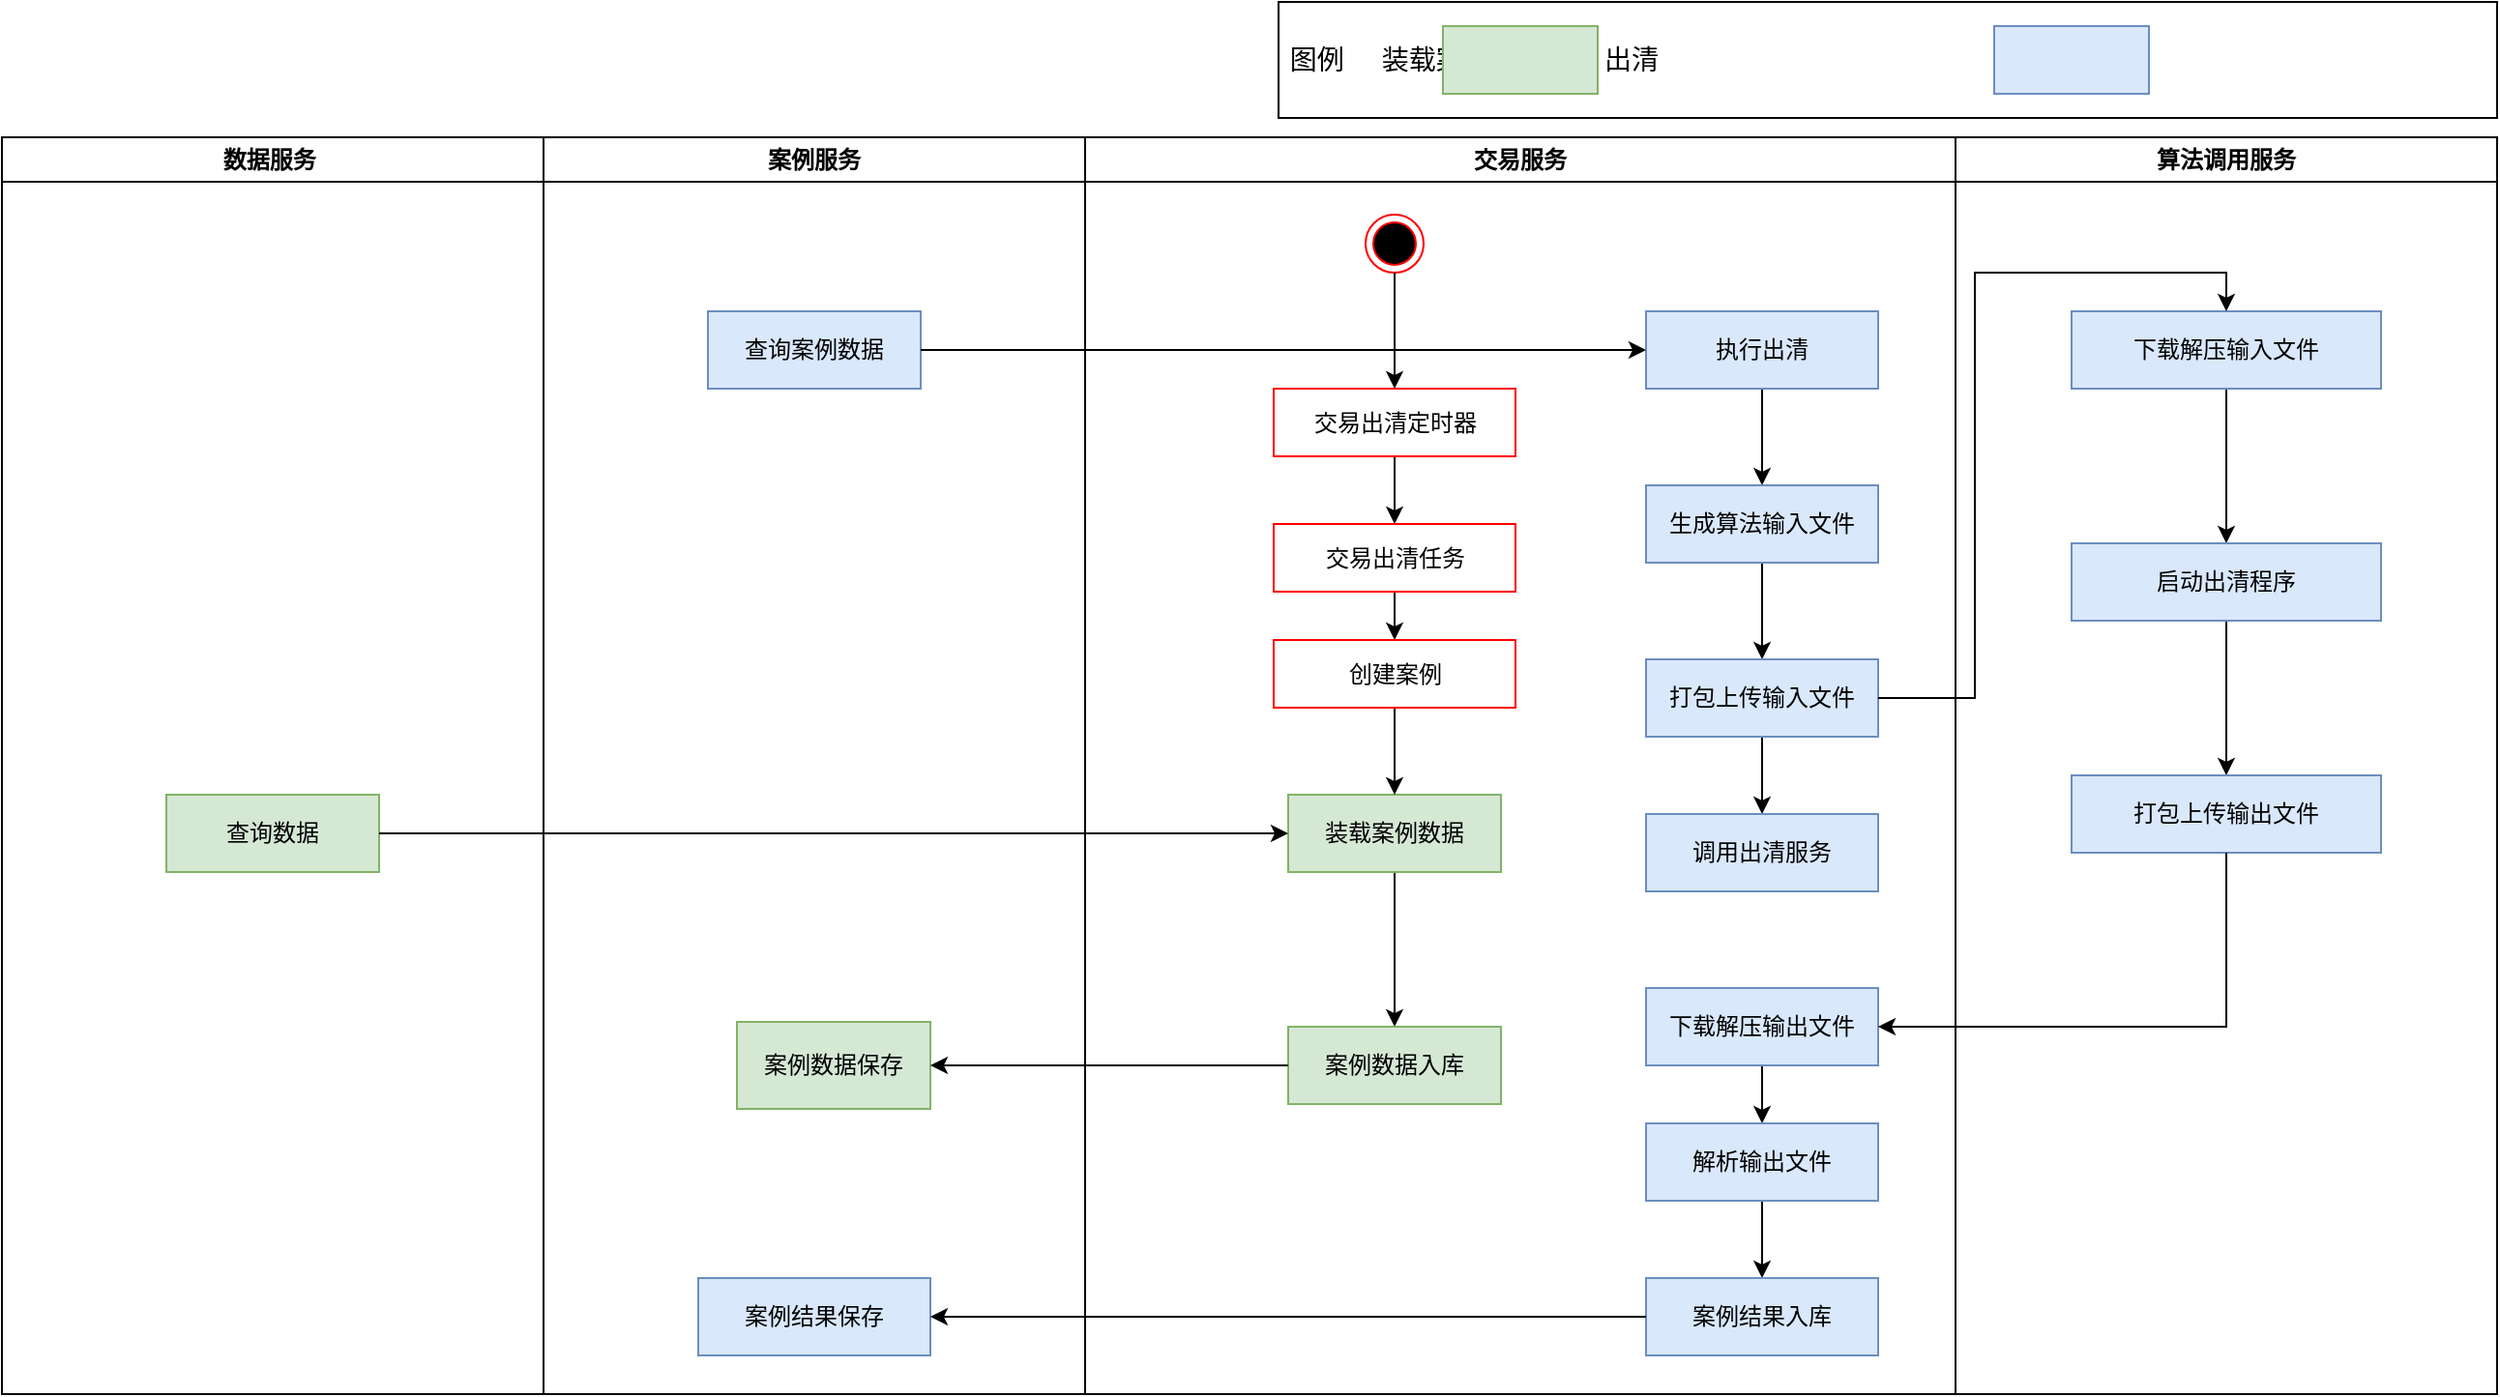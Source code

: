 <mxfile version="17.4.5" type="github">
  <diagram name="Page-1" id="e7e014a7-5840-1c2e-5031-d8a46d1fe8dd">
    <mxGraphModel dx="1298" dy="684" grid="1" gridSize="10" guides="1" tooltips="1" connect="1" arrows="1" fold="1" page="1" pageScale="1" pageWidth="1169" pageHeight="826" background="none" math="0" shadow="0">
      <root>
        <mxCell id="0" />
        <mxCell id="1" parent="0" />
        <mxCell id="2" value="数据服务 " style="swimlane;whiteSpace=wrap;startSize=23;" parent="1" vertex="1">
          <mxGeometry x="20" y="80" width="280" height="650" as="geometry" />
        </mxCell>
        <mxCell id="lPYdNGUAKUubtrO1FUui-58" value="查询数据" style="rounded=0;whiteSpace=wrap;html=1;fontSize=12;fillColor=#d5e8d4;strokeColor=#82b366;" vertex="1" parent="2">
          <mxGeometry x="85" y="340" width="110" height="40" as="geometry" />
        </mxCell>
        <mxCell id="4" value="交易服务" style="swimlane;whiteSpace=wrap" parent="1" vertex="1">
          <mxGeometry x="580" y="80" width="450" height="650" as="geometry" />
        </mxCell>
        <mxCell id="lPYdNGUAKUubtrO1FUui-64" value="" style="edgeStyle=orthogonalEdgeStyle;rounded=0;orthogonalLoop=1;jettySize=auto;html=1;fontSize=12;fontColor=#FFFFFF;" edge="1" parent="4" source="lPYdNGUAKUubtrO1FUui-61" target="lPYdNGUAKUubtrO1FUui-63">
          <mxGeometry relative="1" as="geometry" />
        </mxCell>
        <mxCell id="lPYdNGUAKUubtrO1FUui-61" value="装载案例数据" style="whiteSpace=wrap;html=1;fillColor=#d5e8d4;strokeColor=#82b366;fontColor=rgb(0, 0, 0);rounded=0;" vertex="1" parent="4">
          <mxGeometry x="105" y="340" width="110" height="40" as="geometry" />
        </mxCell>
        <mxCell id="lPYdNGUAKUubtrO1FUui-63" value="案例数据入库" style="whiteSpace=wrap;html=1;fillColor=#d5e8d4;strokeColor=#82b366;fontColor=rgb(0, 0, 0);rounded=0;" vertex="1" parent="4">
          <mxGeometry x="105" y="460" width="110" height="40" as="geometry" />
        </mxCell>
        <mxCell id="lPYdNGUAKUubtrO1FUui-71" value="" style="edgeStyle=orthogonalEdgeStyle;rounded=0;orthogonalLoop=1;jettySize=auto;html=1;fontSize=12;fontColor=#FFFFFF;" edge="1" parent="4" source="lPYdNGUAKUubtrO1FUui-68" target="lPYdNGUAKUubtrO1FUui-70">
          <mxGeometry relative="1" as="geometry" />
        </mxCell>
        <mxCell id="lPYdNGUAKUubtrO1FUui-68" value="执行出清" style="whiteSpace=wrap;html=1;fillColor=#dae8fc;strokeColor=#6c8ebf;fontColor=rgb(0, 0, 0);rounded=0;" vertex="1" parent="4">
          <mxGeometry x="290" y="90" width="120" height="40" as="geometry" />
        </mxCell>
        <mxCell id="lPYdNGUAKUubtrO1FUui-73" value="" style="edgeStyle=orthogonalEdgeStyle;rounded=0;orthogonalLoop=1;jettySize=auto;html=1;fontSize=12;fontColor=#FFFFFF;" edge="1" parent="4" source="lPYdNGUAKUubtrO1FUui-70" target="lPYdNGUAKUubtrO1FUui-72">
          <mxGeometry relative="1" as="geometry" />
        </mxCell>
        <mxCell id="lPYdNGUAKUubtrO1FUui-70" value="生成算法输入文件" style="whiteSpace=wrap;html=1;fillColor=#dae8fc;strokeColor=#6c8ebf;fontColor=rgb(0, 0, 0);rounded=0;" vertex="1" parent="4">
          <mxGeometry x="290" y="180" width="120" height="40" as="geometry" />
        </mxCell>
        <mxCell id="lPYdNGUAKUubtrO1FUui-75" value="" style="edgeStyle=orthogonalEdgeStyle;rounded=0;orthogonalLoop=1;jettySize=auto;html=1;fontSize=12;fontColor=#FFFFFF;" edge="1" parent="4" source="lPYdNGUAKUubtrO1FUui-72" target="lPYdNGUAKUubtrO1FUui-74">
          <mxGeometry relative="1" as="geometry" />
        </mxCell>
        <mxCell id="lPYdNGUAKUubtrO1FUui-72" value="打包上传输入文件" style="whiteSpace=wrap;html=1;fillColor=#dae8fc;strokeColor=#6c8ebf;fontColor=rgb(0, 0, 0);rounded=0;" vertex="1" parent="4">
          <mxGeometry x="290" y="270" width="120" height="40" as="geometry" />
        </mxCell>
        <mxCell id="lPYdNGUAKUubtrO1FUui-74" value="调用出清服务" style="whiteSpace=wrap;html=1;fillColor=#dae8fc;strokeColor=#6c8ebf;fontColor=rgb(0, 0, 0);rounded=0;" vertex="1" parent="4">
          <mxGeometry x="290" y="350" width="120" height="40" as="geometry" />
        </mxCell>
        <mxCell id="lPYdNGUAKUubtrO1FUui-80" value="" style="edgeStyle=orthogonalEdgeStyle;rounded=0;orthogonalLoop=1;jettySize=auto;html=1;fontSize=12;fontColor=#FFFFFF;" edge="1" parent="4" source="lPYdNGUAKUubtrO1FUui-76" target="lPYdNGUAKUubtrO1FUui-79">
          <mxGeometry relative="1" as="geometry" />
        </mxCell>
        <mxCell id="lPYdNGUAKUubtrO1FUui-76" value="下载解压输出文件" style="rounded=0;whiteSpace=wrap;html=1;fontSize=12;fillColor=#dae8fc;strokeColor=#6c8ebf;" vertex="1" parent="4">
          <mxGeometry x="290" y="440" width="120" height="40" as="geometry" />
        </mxCell>
        <mxCell id="lPYdNGUAKUubtrO1FUui-82" value="" style="edgeStyle=orthogonalEdgeStyle;rounded=0;orthogonalLoop=1;jettySize=auto;html=1;fontSize=12;fontColor=#FFFFFF;" edge="1" parent="4" source="lPYdNGUAKUubtrO1FUui-79" target="lPYdNGUAKUubtrO1FUui-81">
          <mxGeometry relative="1" as="geometry" />
        </mxCell>
        <mxCell id="lPYdNGUAKUubtrO1FUui-79" value="解析输出文件" style="rounded=0;whiteSpace=wrap;html=1;fontSize=12;fillColor=#dae8fc;strokeColor=#6c8ebf;fontColor=rgb(0, 0, 0);" vertex="1" parent="4">
          <mxGeometry x="290" y="510" width="120" height="40" as="geometry" />
        </mxCell>
        <mxCell id="lPYdNGUAKUubtrO1FUui-81" value="案例结果入库" style="rounded=0;whiteSpace=wrap;html=1;fontSize=12;fillColor=#dae8fc;strokeColor=#6c8ebf;fontColor=rgb(0, 0, 0);" vertex="1" parent="4">
          <mxGeometry x="290" y="590" width="120" height="40" as="geometry" />
        </mxCell>
        <mxCell id="lPYdNGUAKUubtrO1FUui-86" value="" style="ellipse;html=1;shape=endState;fillColor=#000000;strokeColor=#ff0000;fontSize=12;fontColor=#FFFFFF;" vertex="1" parent="4">
          <mxGeometry x="145" y="40" width="30" height="30" as="geometry" />
        </mxCell>
        <mxCell id="lPYdNGUAKUubtrO1FUui-92" value="" style="edgeStyle=orthogonalEdgeStyle;rounded=0;orthogonalLoop=1;jettySize=auto;html=1;fontSize=12;fontColor=#000000;" edge="1" parent="4" source="lPYdNGUAKUubtrO1FUui-88" target="lPYdNGUAKUubtrO1FUui-91">
          <mxGeometry relative="1" as="geometry" />
        </mxCell>
        <mxCell id="lPYdNGUAKUubtrO1FUui-88" value="交易出清定时器" style="whiteSpace=wrap;html=1;fillColor=#FFFFFF;strokeColor=#ff0000;fontColor=#000000;" vertex="1" parent="4">
          <mxGeometry x="97.5" y="130" width="125" height="35" as="geometry" />
        </mxCell>
        <mxCell id="lPYdNGUAKUubtrO1FUui-89" value="" style="edgeStyle=orthogonalEdgeStyle;rounded=0;orthogonalLoop=1;jettySize=auto;html=1;fontSize=12;fontColor=#FFFFFF;" edge="1" parent="4" source="lPYdNGUAKUubtrO1FUui-86" target="lPYdNGUAKUubtrO1FUui-88">
          <mxGeometry relative="1" as="geometry" />
        </mxCell>
        <mxCell id="lPYdNGUAKUubtrO1FUui-96" style="edgeStyle=orthogonalEdgeStyle;rounded=0;orthogonalLoop=1;jettySize=auto;html=1;exitX=0.5;exitY=1;exitDx=0;exitDy=0;fontSize=12;fontColor=#000000;" edge="1" parent="4" source="lPYdNGUAKUubtrO1FUui-91" target="lPYdNGUAKUubtrO1FUui-95">
          <mxGeometry relative="1" as="geometry" />
        </mxCell>
        <mxCell id="lPYdNGUAKUubtrO1FUui-91" value="交易出清任务" style="whiteSpace=wrap;html=1;fillColor=#FFFFFF;strokeColor=#ff0000;fontColor=#000000;" vertex="1" parent="4">
          <mxGeometry x="97.5" y="200" width="125" height="35" as="geometry" />
        </mxCell>
        <mxCell id="lPYdNGUAKUubtrO1FUui-97" style="edgeStyle=orthogonalEdgeStyle;rounded=0;orthogonalLoop=1;jettySize=auto;html=1;exitX=0.5;exitY=1;exitDx=0;exitDy=0;entryX=0.5;entryY=0;entryDx=0;entryDy=0;fontSize=12;fontColor=#000000;" edge="1" parent="4" source="lPYdNGUAKUubtrO1FUui-95" target="lPYdNGUAKUubtrO1FUui-61">
          <mxGeometry relative="1" as="geometry" />
        </mxCell>
        <mxCell id="lPYdNGUAKUubtrO1FUui-95" value="创建案例" style="whiteSpace=wrap;html=1;fillColor=#FFFFFF;strokeColor=#ff0000;fontColor=#000000;" vertex="1" parent="4">
          <mxGeometry x="97.5" y="260" width="125" height="35" as="geometry" />
        </mxCell>
        <mxCell id="lPYdNGUAKUubtrO1FUui-47" value="算法调用服务" style="swimlane;whiteSpace=wrap" vertex="1" parent="1">
          <mxGeometry x="1030" y="80" width="280" height="650" as="geometry" />
        </mxCell>
        <mxCell id="lPYdNGUAKUubtrO1FUui-102" value="" style="edgeStyle=orthogonalEdgeStyle;rounded=0;orthogonalLoop=1;jettySize=auto;html=1;fontSize=18;fontColor=#000000;" edge="1" parent="lPYdNGUAKUubtrO1FUui-47" source="lPYdNGUAKUubtrO1FUui-100" target="lPYdNGUAKUubtrO1FUui-101">
          <mxGeometry relative="1" as="geometry" />
        </mxCell>
        <mxCell id="lPYdNGUAKUubtrO1FUui-100" value="下载解压输入文件" style="whiteSpace=wrap;html=1;fillColor=#dae8fc;strokeColor=#6c8ebf;fontColor=rgb(0, 0, 0);rounded=0;" vertex="1" parent="lPYdNGUAKUubtrO1FUui-47">
          <mxGeometry x="60" y="90" width="160" height="40" as="geometry" />
        </mxCell>
        <mxCell id="lPYdNGUAKUubtrO1FUui-104" value="" style="edgeStyle=orthogonalEdgeStyle;rounded=0;orthogonalLoop=1;jettySize=auto;html=1;fontSize=18;fontColor=#000000;" edge="1" parent="lPYdNGUAKUubtrO1FUui-47" source="lPYdNGUAKUubtrO1FUui-101" target="lPYdNGUAKUubtrO1FUui-103">
          <mxGeometry relative="1" as="geometry" />
        </mxCell>
        <mxCell id="lPYdNGUAKUubtrO1FUui-101" value="启动出清程序" style="whiteSpace=wrap;html=1;fillColor=#dae8fc;strokeColor=#6c8ebf;fontColor=rgb(0, 0, 0);rounded=0;" vertex="1" parent="lPYdNGUAKUubtrO1FUui-47">
          <mxGeometry x="60" y="210" width="160" height="40" as="geometry" />
        </mxCell>
        <mxCell id="lPYdNGUAKUubtrO1FUui-103" value="打包上传输出文件" style="whiteSpace=wrap;html=1;fillColor=#dae8fc;strokeColor=#6c8ebf;fontColor=rgb(0, 0, 0);rounded=0;" vertex="1" parent="lPYdNGUAKUubtrO1FUui-47">
          <mxGeometry x="60" y="330" width="160" height="40" as="geometry" />
        </mxCell>
        <mxCell id="lPYdNGUAKUubtrO1FUui-54" value="&lt;font style=&quot;font-size: 14px&quot;&gt;&lt;span style=&quot;white-space: pre&quot;&gt;	&lt;/span&gt;图例&amp;nbsp;&lt;span style=&quot;white-space: pre&quot;&gt;	&lt;/span&gt;&lt;span style=&quot;white-space: pre&quot;&gt;	&lt;/span&gt;&lt;span style=&quot;white-space: pre&quot;&gt;	&lt;/span&gt;&lt;span style=&quot;white-space: pre&quot;&gt;	&lt;/span&gt;装载案例数据&lt;span style=&quot;white-space: pre&quot;&gt;	&lt;span style=&quot;white-space: pre&quot;&gt;	&lt;/span&gt;&lt;span style=&quot;white-space: pre&quot;&gt;	&lt;/span&gt;&lt;span style=&quot;white-space: pre&quot;&gt;	&lt;/span&gt;&lt;span style=&quot;white-space: pre&quot;&gt;	&lt;/span&gt; &lt;span style=&quot;white-space: pre&quot;&gt;	&lt;/span&gt;&lt;span style=&quot;white-space: pre&quot;&gt;	&lt;/span&gt;出清&lt;/span&gt;&lt;span style=&quot;white-space: pre&quot;&gt;	&lt;/span&gt;&lt;span style=&quot;white-space: pre&quot;&gt;	&lt;/span&gt;&lt;span style=&quot;white-space: pre&quot;&gt;	&lt;/span&gt;&lt;/font&gt;" style="rounded=0;whiteSpace=wrap;html=1;align=left;" vertex="1" parent="1">
          <mxGeometry x="680" y="10" width="630" height="60" as="geometry" />
        </mxCell>
        <mxCell id="lPYdNGUAKUubtrO1FUui-55" value="" style="rounded=0;whiteSpace=wrap;html=1;fillColor=#d5e8d4;strokeColor=#82b366;" vertex="1" parent="1">
          <mxGeometry x="765" y="22.5" width="80" height="35" as="geometry" />
        </mxCell>
        <mxCell id="lPYdNGUAKUubtrO1FUui-56" value="" style="rounded=0;whiteSpace=wrap;html=1;fillColor=#dae8fc;strokeColor=#6c8ebf;" vertex="1" parent="1">
          <mxGeometry x="1050" y="22.5" width="80" height="35" as="geometry" />
        </mxCell>
        <mxCell id="3" value="案例服务" style="swimlane;whiteSpace=wrap" parent="1" vertex="1">
          <mxGeometry x="300" y="80" width="280" height="650" as="geometry" />
        </mxCell>
        <mxCell id="lPYdNGUAKUubtrO1FUui-65" value="案例数据保存" style="whiteSpace=wrap;html=1;fillColor=#d5e8d4;strokeColor=#82b366;fontColor=rgb(0, 0, 0);rounded=0;" vertex="1" parent="3">
          <mxGeometry x="100" y="457.5" width="100" height="45" as="geometry" />
        </mxCell>
        <mxCell id="lPYdNGUAKUubtrO1FUui-67" value="查询案例数据" style="rounded=0;whiteSpace=wrap;html=1;fontSize=12;fillColor=#dae8fc;strokeColor=#6c8ebf;" vertex="1" parent="3">
          <mxGeometry x="85" y="90" width="110" height="40" as="geometry" />
        </mxCell>
        <mxCell id="lPYdNGUAKUubtrO1FUui-83" value="案例结果保存" style="rounded=0;whiteSpace=wrap;html=1;fontSize=12;fillColor=#dae8fc;strokeColor=#6c8ebf;fontColor=rgb(0, 0, 0);" vertex="1" parent="3">
          <mxGeometry x="80" y="590" width="120" height="40" as="geometry" />
        </mxCell>
        <mxCell id="lPYdNGUAKUubtrO1FUui-66" value="" style="edgeStyle=orthogonalEdgeStyle;rounded=0;orthogonalLoop=1;jettySize=auto;html=1;fontSize=12;fontColor=#FFFFFF;" edge="1" parent="1" source="lPYdNGUAKUubtrO1FUui-63" target="lPYdNGUAKUubtrO1FUui-65">
          <mxGeometry relative="1" as="geometry" />
        </mxCell>
        <mxCell id="lPYdNGUAKUubtrO1FUui-69" value="" style="edgeStyle=orthogonalEdgeStyle;rounded=0;orthogonalLoop=1;jettySize=auto;html=1;fontSize=12;fontColor=#FFFFFF;" edge="1" parent="1" source="lPYdNGUAKUubtrO1FUui-67" target="lPYdNGUAKUubtrO1FUui-68">
          <mxGeometry relative="1" as="geometry" />
        </mxCell>
        <mxCell id="lPYdNGUAKUubtrO1FUui-84" value="" style="edgeStyle=orthogonalEdgeStyle;rounded=0;orthogonalLoop=1;jettySize=auto;html=1;fontSize=12;fontColor=#FFFFFF;" edge="1" parent="1" source="lPYdNGUAKUubtrO1FUui-81" target="lPYdNGUAKUubtrO1FUui-83">
          <mxGeometry relative="1" as="geometry" />
        </mxCell>
        <mxCell id="lPYdNGUAKUubtrO1FUui-85" style="edgeStyle=orthogonalEdgeStyle;rounded=0;orthogonalLoop=1;jettySize=auto;html=1;exitX=1;exitY=0.5;exitDx=0;exitDy=0;entryX=0;entryY=0.5;entryDx=0;entryDy=0;fontSize=12;fontColor=#FFFFFF;" edge="1" parent="1" source="lPYdNGUAKUubtrO1FUui-58" target="lPYdNGUAKUubtrO1FUui-61">
          <mxGeometry relative="1" as="geometry" />
        </mxCell>
        <mxCell id="lPYdNGUAKUubtrO1FUui-105" style="edgeStyle=orthogonalEdgeStyle;rounded=0;orthogonalLoop=1;jettySize=auto;html=1;exitX=1;exitY=0.5;exitDx=0;exitDy=0;entryX=0.5;entryY=0;entryDx=0;entryDy=0;fontSize=18;fontColor=#000000;" edge="1" parent="1" source="lPYdNGUAKUubtrO1FUui-72" target="lPYdNGUAKUubtrO1FUui-100">
          <mxGeometry relative="1" as="geometry" />
        </mxCell>
        <mxCell id="lPYdNGUAKUubtrO1FUui-106" style="edgeStyle=orthogonalEdgeStyle;rounded=0;orthogonalLoop=1;jettySize=auto;html=1;exitX=0.5;exitY=1;exitDx=0;exitDy=0;entryX=1;entryY=0.5;entryDx=0;entryDy=0;fontSize=18;fontColor=#000000;" edge="1" parent="1" source="lPYdNGUAKUubtrO1FUui-103" target="lPYdNGUAKUubtrO1FUui-76">
          <mxGeometry relative="1" as="geometry" />
        </mxCell>
      </root>
    </mxGraphModel>
  </diagram>
</mxfile>
